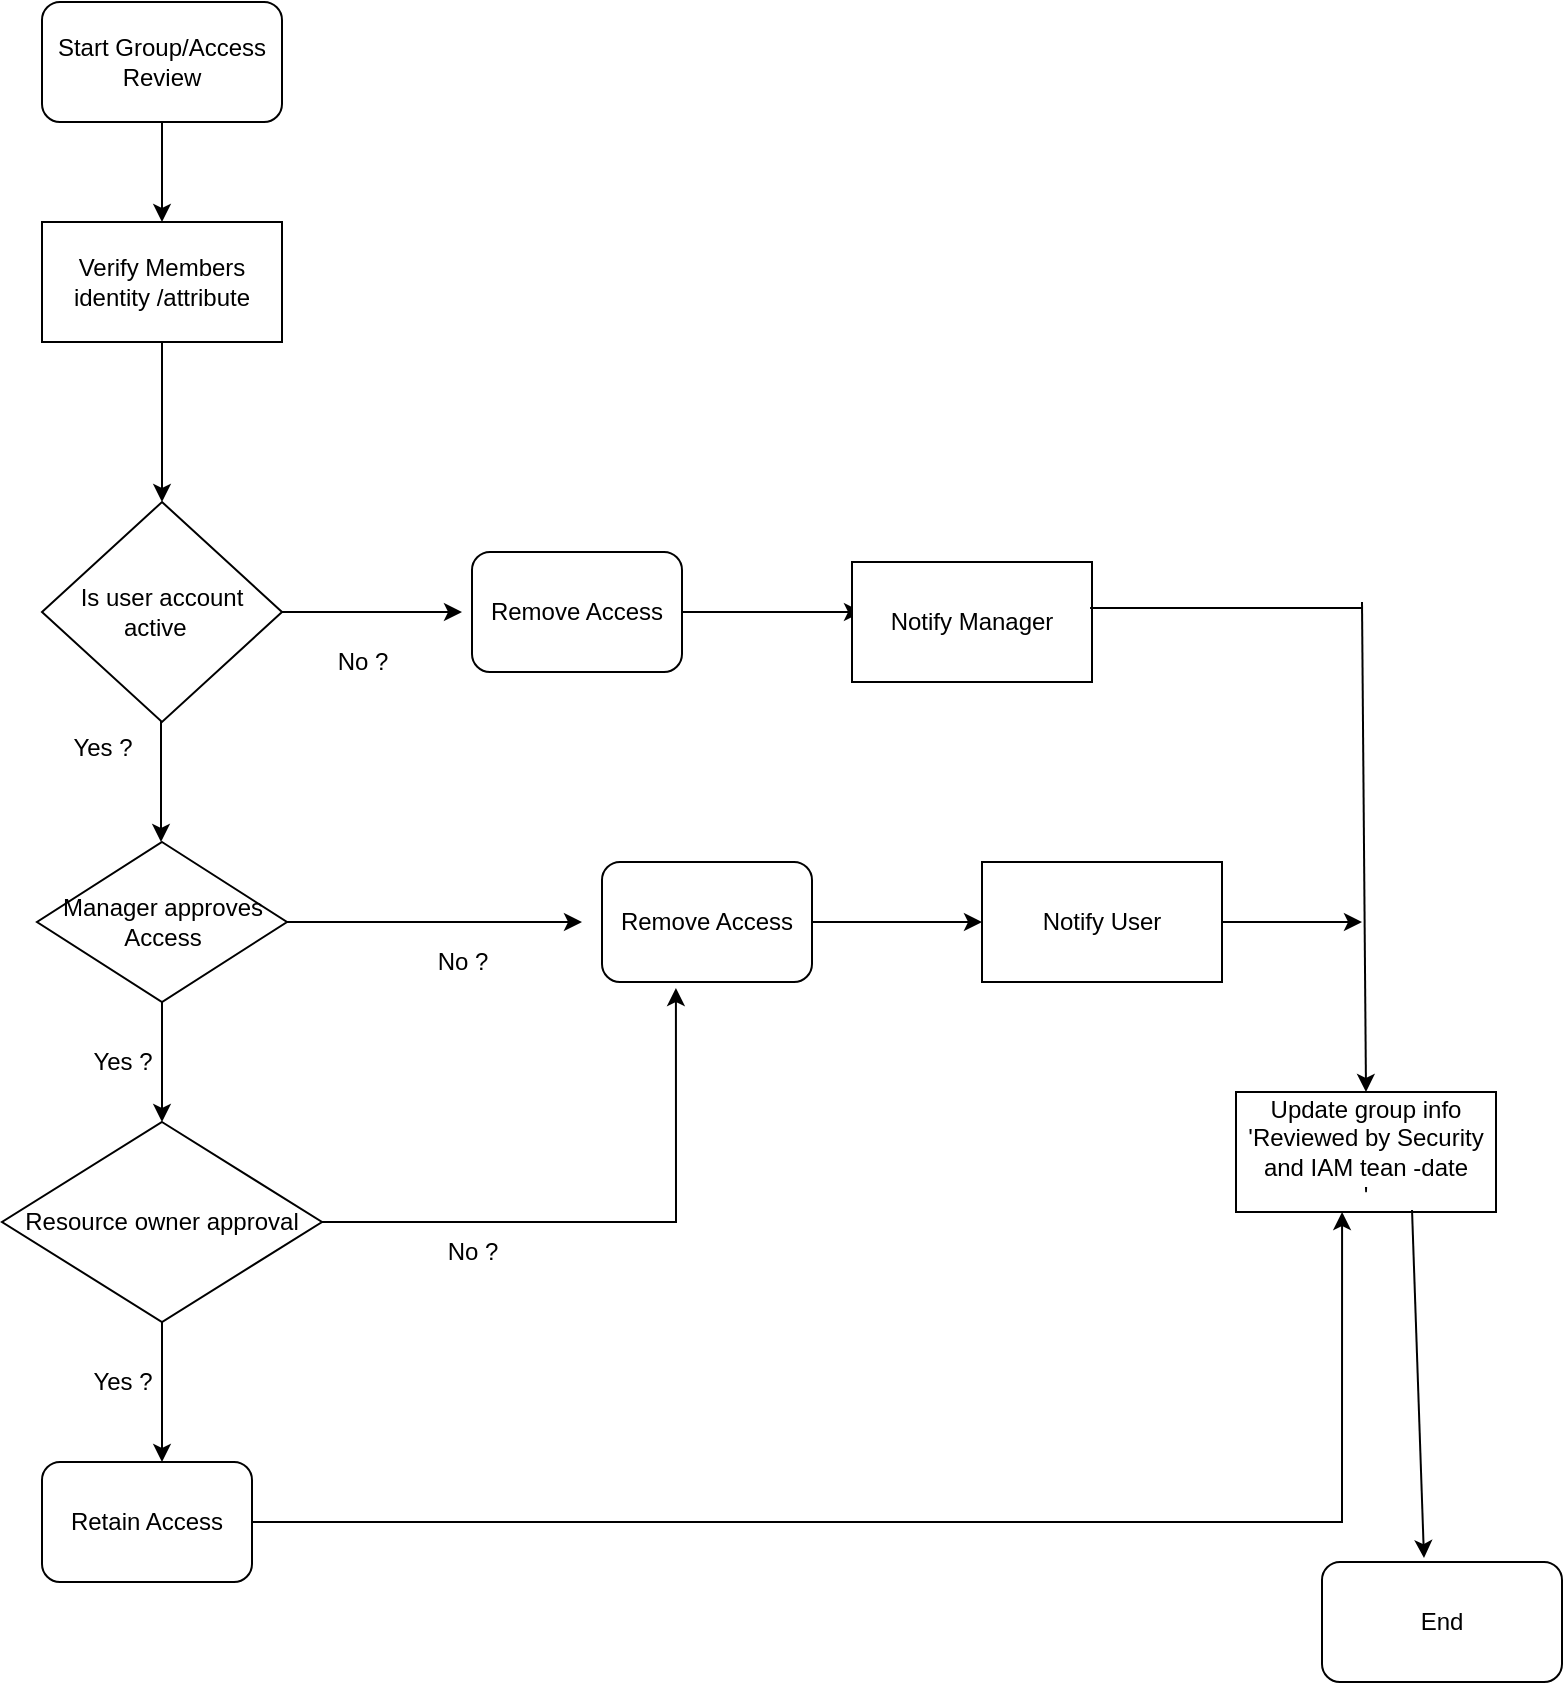 <mxfile version="20.5.1" type="github">
  <diagram id="cxQXUJOjFM9MWGc5VxRs" name="Page-1">
    <mxGraphModel dx="4142" dy="1065" grid="1" gridSize="10" guides="1" tooltips="1" connect="1" arrows="1" fold="1" page="0" pageScale="1" pageWidth="850" pageHeight="1100" math="0" shadow="0">
      <root>
        <mxCell id="0" />
        <mxCell id="1" parent="0" />
        <mxCell id="zWNQEBqrM8jFGuJcQPr2-2" value="" style="endArrow=classic;html=1;rounded=0;exitX=0.5;exitY=1;exitDx=0;exitDy=0;" parent="1" target="zWNQEBqrM8jFGuJcQPr2-3" edge="1">
          <mxGeometry width="50" height="50" relative="1" as="geometry">
            <mxPoint x="-890" y="310" as="sourcePoint" />
            <mxPoint x="-890" y="400" as="targetPoint" />
          </mxGeometry>
        </mxCell>
        <mxCell id="zWNQEBqrM8jFGuJcQPr2-34" style="edgeStyle=orthogonalEdgeStyle;rounded=0;orthogonalLoop=1;jettySize=auto;html=1;exitX=0.5;exitY=1;exitDx=0;exitDy=0;entryX=0.5;entryY=0;entryDx=0;entryDy=0;" parent="1" source="zWNQEBqrM8jFGuJcQPr2-3" target="zWNQEBqrM8jFGuJcQPr2-13" edge="1">
          <mxGeometry relative="1" as="geometry" />
        </mxCell>
        <mxCell id="zWNQEBqrM8jFGuJcQPr2-3" value="Verify Members identity /attribute" style="rounded=0;whiteSpace=wrap;html=1;" parent="1" vertex="1">
          <mxGeometry x="-950" y="370" width="120" height="60" as="geometry" />
        </mxCell>
        <mxCell id="zWNQEBqrM8jFGuJcQPr2-10" value="" style="endArrow=classic;html=1;rounded=0;exitX=0.5;exitY=1;exitDx=0;exitDy=0;" parent="1" edge="1">
          <mxGeometry width="50" height="50" relative="1" as="geometry">
            <mxPoint x="-890.5" y="600" as="sourcePoint" />
            <mxPoint x="-890.5" y="680" as="targetPoint" />
          </mxGeometry>
        </mxCell>
        <mxCell id="zWNQEBqrM8jFGuJcQPr2-40" style="edgeStyle=orthogonalEdgeStyle;rounded=0;orthogonalLoop=1;jettySize=auto;html=1;exitX=1;exitY=0.5;exitDx=0;exitDy=0;" parent="1" source="zWNQEBqrM8jFGuJcQPr2-13" edge="1">
          <mxGeometry relative="1" as="geometry">
            <mxPoint x="-740" y="565" as="targetPoint" />
          </mxGeometry>
        </mxCell>
        <mxCell id="zWNQEBqrM8jFGuJcQPr2-13" value="Is user account active&amp;nbsp;&amp;nbsp;" style="rhombus;whiteSpace=wrap;html=1;" parent="1" vertex="1">
          <mxGeometry x="-950" y="510" width="120" height="110" as="geometry" />
        </mxCell>
        <mxCell id="zWNQEBqrM8jFGuJcQPr2-15" value="Start Group/Access Review" style="rounded=1;whiteSpace=wrap;html=1;" parent="1" vertex="1">
          <mxGeometry x="-950" y="260" width="120" height="60" as="geometry" />
        </mxCell>
        <mxCell id="zWNQEBqrM8jFGuJcQPr2-24" style="edgeStyle=orthogonalEdgeStyle;rounded=0;orthogonalLoop=1;jettySize=auto;html=1;exitX=0.5;exitY=1;exitDx=0;exitDy=0;" parent="1" source="zWNQEBqrM8jFGuJcQPr2-18" edge="1">
          <mxGeometry relative="1" as="geometry">
            <mxPoint x="-890" y="820" as="targetPoint" />
          </mxGeometry>
        </mxCell>
        <mxCell id="zWNQEBqrM8jFGuJcQPr2-28" style="edgeStyle=orthogonalEdgeStyle;rounded=0;orthogonalLoop=1;jettySize=auto;html=1;exitX=1;exitY=0.5;exitDx=0;exitDy=0;" parent="1" source="zWNQEBqrM8jFGuJcQPr2-18" edge="1">
          <mxGeometry relative="1" as="geometry">
            <mxPoint x="-680" y="720" as="targetPoint" />
          </mxGeometry>
        </mxCell>
        <mxCell id="zWNQEBqrM8jFGuJcQPr2-18" value="Manager approves Access" style="rhombus;whiteSpace=wrap;html=1;" parent="1" vertex="1">
          <mxGeometry x="-952.5" y="680" width="125" height="80" as="geometry" />
        </mxCell>
        <mxCell id="zWNQEBqrM8jFGuJcQPr2-21" value="No ?&lt;br&gt;" style="text;html=1;align=center;verticalAlign=middle;resizable=0;points=[];autosize=1;strokeColor=none;fillColor=none;" parent="1" vertex="1">
          <mxGeometry x="-815" y="575" width="50" height="30" as="geometry" />
        </mxCell>
        <mxCell id="zWNQEBqrM8jFGuJcQPr2-41" style="edgeStyle=orthogonalEdgeStyle;rounded=0;orthogonalLoop=1;jettySize=auto;html=1;exitX=1;exitY=0.5;exitDx=0;exitDy=0;" parent="1" source="zWNQEBqrM8jFGuJcQPr2-22" edge="1">
          <mxGeometry relative="1" as="geometry">
            <mxPoint x="-540" y="565" as="targetPoint" />
          </mxGeometry>
        </mxCell>
        <mxCell id="zWNQEBqrM8jFGuJcQPr2-22" value="Remove Access" style="rounded=1;whiteSpace=wrap;html=1;" parent="1" vertex="1">
          <mxGeometry x="-735" y="535" width="105" height="60" as="geometry" />
        </mxCell>
        <mxCell id="zWNQEBqrM8jFGuJcQPr2-25" value="Yes ?&lt;br&gt;" style="text;html=1;align=center;verticalAlign=middle;resizable=0;points=[];autosize=1;strokeColor=none;fillColor=none;" parent="1" vertex="1">
          <mxGeometry x="-935" y="775" width="50" height="30" as="geometry" />
        </mxCell>
        <mxCell id="zWNQEBqrM8jFGuJcQPr2-27" style="edgeStyle=orthogonalEdgeStyle;rounded=0;orthogonalLoop=1;jettySize=auto;html=1;exitX=0.5;exitY=1;exitDx=0;exitDy=0;" parent="1" source="zWNQEBqrM8jFGuJcQPr2-26" edge="1">
          <mxGeometry relative="1" as="geometry">
            <mxPoint x="-890" y="990" as="targetPoint" />
          </mxGeometry>
        </mxCell>
        <mxCell id="zWNQEBqrM8jFGuJcQPr2-30" style="edgeStyle=orthogonalEdgeStyle;rounded=0;orthogonalLoop=1;jettySize=auto;html=1;exitX=1;exitY=0.5;exitDx=0;exitDy=0;entryX=0.352;entryY=1.05;entryDx=0;entryDy=0;entryPerimeter=0;" parent="1" source="zWNQEBqrM8jFGuJcQPr2-26" edge="1" target="a_KO3RTqlulLCPnJH5K2-2">
          <mxGeometry relative="1" as="geometry">
            <mxPoint x="-720" y="720" as="targetPoint" />
          </mxGeometry>
        </mxCell>
        <mxCell id="zWNQEBqrM8jFGuJcQPr2-26" value="Resource owner approval" style="rhombus;whiteSpace=wrap;html=1;" parent="1" vertex="1">
          <mxGeometry x="-970" y="820" width="160" height="100" as="geometry" />
        </mxCell>
        <mxCell id="zWNQEBqrM8jFGuJcQPr2-29" value="&lt;span style=&quot;color: rgba(0, 0, 0, 0); font-family: monospace; font-size: 0px; text-align: start;&quot;&gt;%3CmxGraphModel%3E%3Croot%3E%3CmxCell%20id%3D%220%22%2F%3E%3CmxCell%20id%3D%221%22%20parent%3D%220%22%2F%3E%3CmxCell%20id%3D%222%22%20value%3D%22No%20%3F%26lt%3Bbr%26gt%3B%22%20style%3D%22text%3Bhtml%3D1%3Balign%3Dcenter%3BverticalAlign%3Dmiddle%3Bresizable%3D0%3Bpoints%3D%5B%5D%3Bautosize%3D1%3BstrokeColor%3Dnone%3BfillColor%3Dnone%3B%22%20vertex%3D%221%22%20parent%3D%221%22%3E%3CmxGeometry%20x%3D%22-815%22%20y%3D%22575%22%20width%3D%2250%22%20height%3D%2230%22%20as%3D%22geometry%22%2F%3E%3C%2FmxCell%3E%3C%2Froot%3E%3C%2FmxGraphModel%3E&lt;/span&gt;" style="text;html=1;align=center;verticalAlign=middle;resizable=0;points=[];autosize=1;strokeColor=none;fillColor=none;" parent="1" vertex="1">
          <mxGeometry x="-760" y="725" width="20" height="30" as="geometry" />
        </mxCell>
        <mxCell id="zWNQEBqrM8jFGuJcQPr2-32" value="Yes ?&lt;br&gt;" style="text;html=1;align=center;verticalAlign=middle;resizable=0;points=[];autosize=1;strokeColor=none;fillColor=none;" parent="1" vertex="1">
          <mxGeometry x="-935" y="935" width="50" height="30" as="geometry" />
        </mxCell>
        <mxCell id="zWNQEBqrM8jFGuJcQPr2-35" value="Yes ?&lt;br&gt;&lt;br&gt;" style="text;html=1;align=center;verticalAlign=middle;resizable=0;points=[];autosize=1;strokeColor=none;fillColor=none;" parent="1" vertex="1">
          <mxGeometry x="-945" y="620" width="50" height="40" as="geometry" />
        </mxCell>
        <mxCell id="zWNQEBqrM8jFGuJcQPr2-43" value="Notify Manager&lt;br&gt;" style="rounded=0;whiteSpace=wrap;html=1;" parent="1" vertex="1">
          <mxGeometry x="-545" y="540" width="120" height="60" as="geometry" />
        </mxCell>
        <mxCell id="zWNQEBqrM8jFGuJcQPr2-48" value="Retain Access" style="rounded=1;whiteSpace=wrap;html=1;" parent="1" vertex="1">
          <mxGeometry x="-950" y="990" width="105" height="60" as="geometry" />
        </mxCell>
        <mxCell id="a_KO3RTqlulLCPnJH5K2-2" value="Remove Access" style="rounded=1;whiteSpace=wrap;html=1;" vertex="1" parent="1">
          <mxGeometry x="-670" y="690" width="105" height="60" as="geometry" />
        </mxCell>
        <mxCell id="a_KO3RTqlulLCPnJH5K2-3" value="" style="endArrow=classic;html=1;rounded=0;exitX=1;exitY=0.5;exitDx=0;exitDy=0;entryX=0;entryY=0.5;entryDx=0;entryDy=0;" edge="1" parent="1" source="a_KO3RTqlulLCPnJH5K2-2" target="a_KO3RTqlulLCPnJH5K2-4">
          <mxGeometry width="50" height="50" relative="1" as="geometry">
            <mxPoint x="-880" y="660" as="sourcePoint" />
            <mxPoint x="-601" y="910" as="targetPoint" />
          </mxGeometry>
        </mxCell>
        <mxCell id="a_KO3RTqlulLCPnJH5K2-19" style="edgeStyle=orthogonalEdgeStyle;rounded=0;orthogonalLoop=1;jettySize=auto;html=1;exitX=1;exitY=0.5;exitDx=0;exitDy=0;" edge="1" parent="1" source="a_KO3RTqlulLCPnJH5K2-4">
          <mxGeometry relative="1" as="geometry">
            <mxPoint x="-290" y="720" as="targetPoint" />
          </mxGeometry>
        </mxCell>
        <mxCell id="a_KO3RTqlulLCPnJH5K2-4" value="Notify User" style="rounded=0;whiteSpace=wrap;html=1;" vertex="1" parent="1">
          <mxGeometry x="-480" y="690" width="120" height="60" as="geometry" />
        </mxCell>
        <mxCell id="a_KO3RTqlulLCPnJH5K2-9" value="" style="endArrow=classic;html=1;rounded=0;entryX=0.408;entryY=1;entryDx=0;entryDy=0;entryPerimeter=0;" edge="1" parent="1" target="a_KO3RTqlulLCPnJH5K2-13">
          <mxGeometry width="50" height="50" relative="1" as="geometry">
            <mxPoint x="-470" y="1020" as="sourcePoint" />
            <mxPoint x="-479" y="1018" as="targetPoint" />
            <Array as="points">
              <mxPoint x="-480" y="1020" />
              <mxPoint x="-300" y="1020" />
            </Array>
          </mxGeometry>
        </mxCell>
        <mxCell id="a_KO3RTqlulLCPnJH5K2-10" value="No ?&lt;br&gt;" style="text;html=1;align=center;verticalAlign=middle;resizable=0;points=[];autosize=1;strokeColor=none;fillColor=none;" vertex="1" parent="1">
          <mxGeometry x="-765" y="725" width="50" height="30" as="geometry" />
        </mxCell>
        <mxCell id="a_KO3RTqlulLCPnJH5K2-11" value="No ?&lt;br&gt;" style="text;html=1;align=center;verticalAlign=middle;resizable=0;points=[];autosize=1;strokeColor=none;fillColor=none;" vertex="1" parent="1">
          <mxGeometry x="-760" y="870" width="50" height="30" as="geometry" />
        </mxCell>
        <mxCell id="a_KO3RTqlulLCPnJH5K2-13" value="Update group info &#39;Reviewed by Security and IAM tean -date&lt;br&gt;&#39;" style="rounded=0;whiteSpace=wrap;html=1;" vertex="1" parent="1">
          <mxGeometry x="-353" y="805" width="130" height="60" as="geometry" />
        </mxCell>
        <mxCell id="a_KO3RTqlulLCPnJH5K2-14" value="" style="endArrow=classic;html=1;rounded=0;entryX=0.5;entryY=0;entryDx=0;entryDy=0;" edge="1" parent="1" target="a_KO3RTqlulLCPnJH5K2-13">
          <mxGeometry width="50" height="50" relative="1" as="geometry">
            <mxPoint x="-290" y="560" as="sourcePoint" />
            <mxPoint x="-270" y="570" as="targetPoint" />
          </mxGeometry>
        </mxCell>
        <mxCell id="a_KO3RTqlulLCPnJH5K2-17" value="" style="endArrow=none;html=1;rounded=0;exitX=0.992;exitY=0.383;exitDx=0;exitDy=0;exitPerimeter=0;" edge="1" parent="1" source="zWNQEBqrM8jFGuJcQPr2-43">
          <mxGeometry width="50" height="50" relative="1" as="geometry">
            <mxPoint x="-420" y="620" as="sourcePoint" />
            <mxPoint x="-290" y="563" as="targetPoint" />
          </mxGeometry>
        </mxCell>
        <mxCell id="a_KO3RTqlulLCPnJH5K2-20" value="" style="endArrow=none;html=1;rounded=0;exitX=1;exitY=0.5;exitDx=0;exitDy=0;" edge="1" parent="1" source="zWNQEBqrM8jFGuJcQPr2-48">
          <mxGeometry width="50" height="50" relative="1" as="geometry">
            <mxPoint x="-866" y="803" as="sourcePoint" />
            <mxPoint x="-473" y="1020" as="targetPoint" />
          </mxGeometry>
        </mxCell>
        <mxCell id="a_KO3RTqlulLCPnJH5K2-25" value="" style="endArrow=classic;html=1;rounded=0;exitX=0.677;exitY=0.983;exitDx=0;exitDy=0;exitPerimeter=0;entryX=0.425;entryY=-0.033;entryDx=0;entryDy=0;entryPerimeter=0;" edge="1" parent="1" source="a_KO3RTqlulLCPnJH5K2-13" target="a_KO3RTqlulLCPnJH5K2-28">
          <mxGeometry width="50" height="50" relative="1" as="geometry">
            <mxPoint x="-230" y="1010" as="sourcePoint" />
            <mxPoint x="-260" y="1030" as="targetPoint" />
          </mxGeometry>
        </mxCell>
        <mxCell id="a_KO3RTqlulLCPnJH5K2-28" value="End" style="rounded=1;whiteSpace=wrap;html=1;" vertex="1" parent="1">
          <mxGeometry x="-310" y="1040" width="120" height="60" as="geometry" />
        </mxCell>
      </root>
    </mxGraphModel>
  </diagram>
</mxfile>
